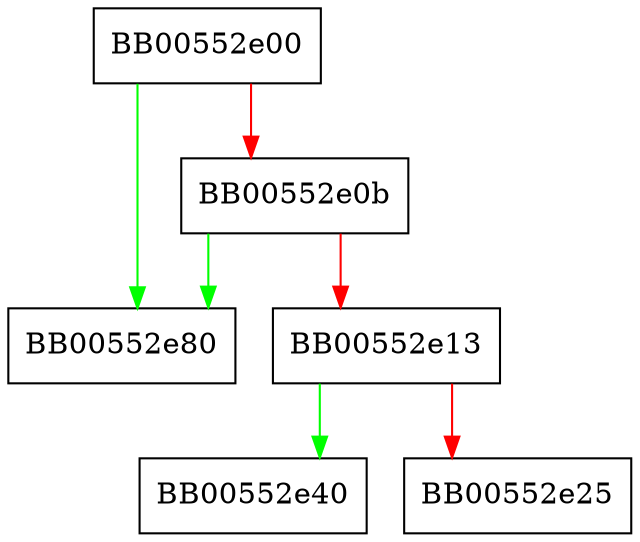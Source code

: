 digraph OSSL_CMP_ITAV_get0_rootCaCert {
  node [shape="box"];
  graph [splines=ortho];
  BB00552e00 -> BB00552e80 [color="green"];
  BB00552e00 -> BB00552e0b [color="red"];
  BB00552e0b -> BB00552e80 [color="green"];
  BB00552e0b -> BB00552e13 [color="red"];
  BB00552e13 -> BB00552e40 [color="green"];
  BB00552e13 -> BB00552e25 [color="red"];
}
